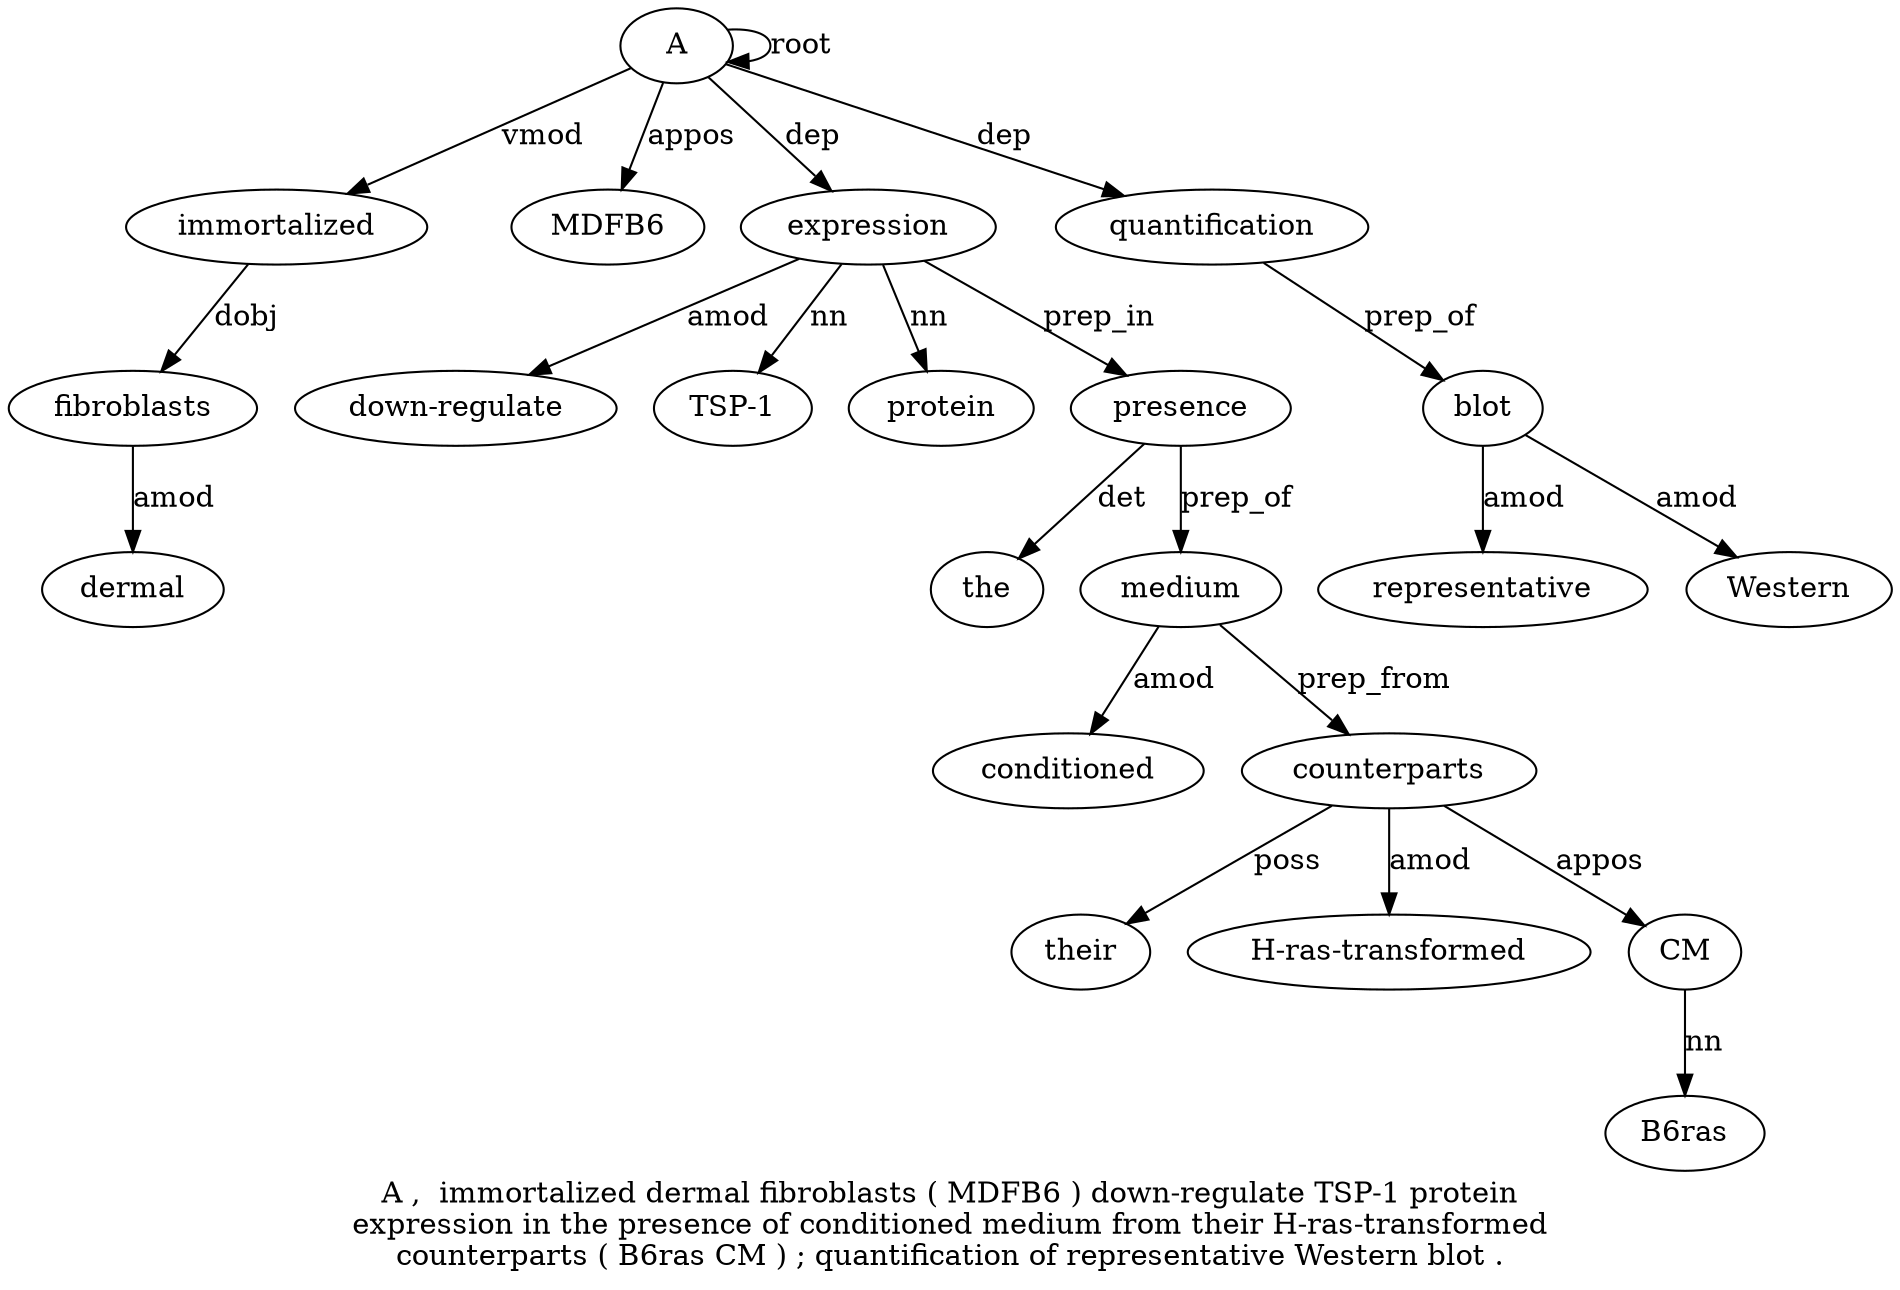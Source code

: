 digraph "A ,  immortalized dermal fibroblasts ( MDFB6 ) down-regulate TSP-1 protein expression in the presence of conditioned medium from their H-ras-transformed counterparts ( B6ras CM ) ; quantification of representative Western blot ." {
label="A ,  immortalized dermal fibroblasts ( MDFB6 ) down-regulate TSP-1 protein
expression in the presence of conditioned medium from their H-ras-transformed
counterparts ( B6ras CM ) ; quantification of representative Western blot .";
A1 [style=filled, fillcolor=white, label=A];
A1 -> A1  [label=root];
immortalized3 [style=filled, fillcolor=white, label=immortalized];
A1 -> immortalized3  [label=vmod];
fibroblasts5 [style=filled, fillcolor=white, label=fibroblasts];
dermal4 [style=filled, fillcolor=white, label=dermal];
fibroblasts5 -> dermal4  [label=amod];
immortalized3 -> fibroblasts5  [label=dobj];
MDFB67 [style=filled, fillcolor=white, label=MDFB6];
A1 -> MDFB67  [label=appos];
expression12 [style=filled, fillcolor=white, label=expression];
"down-regulate9" [style=filled, fillcolor=white, label="down-regulate"];
expression12 -> "down-regulate9"  [label=amod];
"TSP-10" [style=filled, fillcolor=white, label="TSP-1"];
expression12 -> "TSP-10"  [label=nn];
protein11 [style=filled, fillcolor=white, label=protein];
expression12 -> protein11  [label=nn];
A1 -> expression12  [label=dep];
presence15 [style=filled, fillcolor=white, label=presence];
the14 [style=filled, fillcolor=white, label=the];
presence15 -> the14  [label=det];
expression12 -> presence15  [label=prep_in];
medium18 [style=filled, fillcolor=white, label=medium];
conditioned17 [style=filled, fillcolor=white, label=conditioned];
medium18 -> conditioned17  [label=amod];
presence15 -> medium18  [label=prep_of];
counterparts22 [style=filled, fillcolor=white, label=counterparts];
their20 [style=filled, fillcolor=white, label=their];
counterparts22 -> their20  [label=poss];
"H-ras-transformed21" [style=filled, fillcolor=white, label="H-ras-transformed"];
counterparts22 -> "H-ras-transformed21"  [label=amod];
medium18 -> counterparts22  [label=prep_from];
CM25 [style=filled, fillcolor=white, label=CM];
B6ras24 [style=filled, fillcolor=white, label=B6ras];
CM25 -> B6ras24  [label=nn];
counterparts22 -> CM25  [label=appos];
quantification28 [style=filled, fillcolor=white, label=quantification];
A1 -> quantification28  [label=dep];
blot32 [style=filled, fillcolor=white, label=blot];
representative30 [style=filled, fillcolor=white, label=representative];
blot32 -> representative30  [label=amod];
Western31 [style=filled, fillcolor=white, label=Western];
blot32 -> Western31  [label=amod];
quantification28 -> blot32  [label=prep_of];
}
